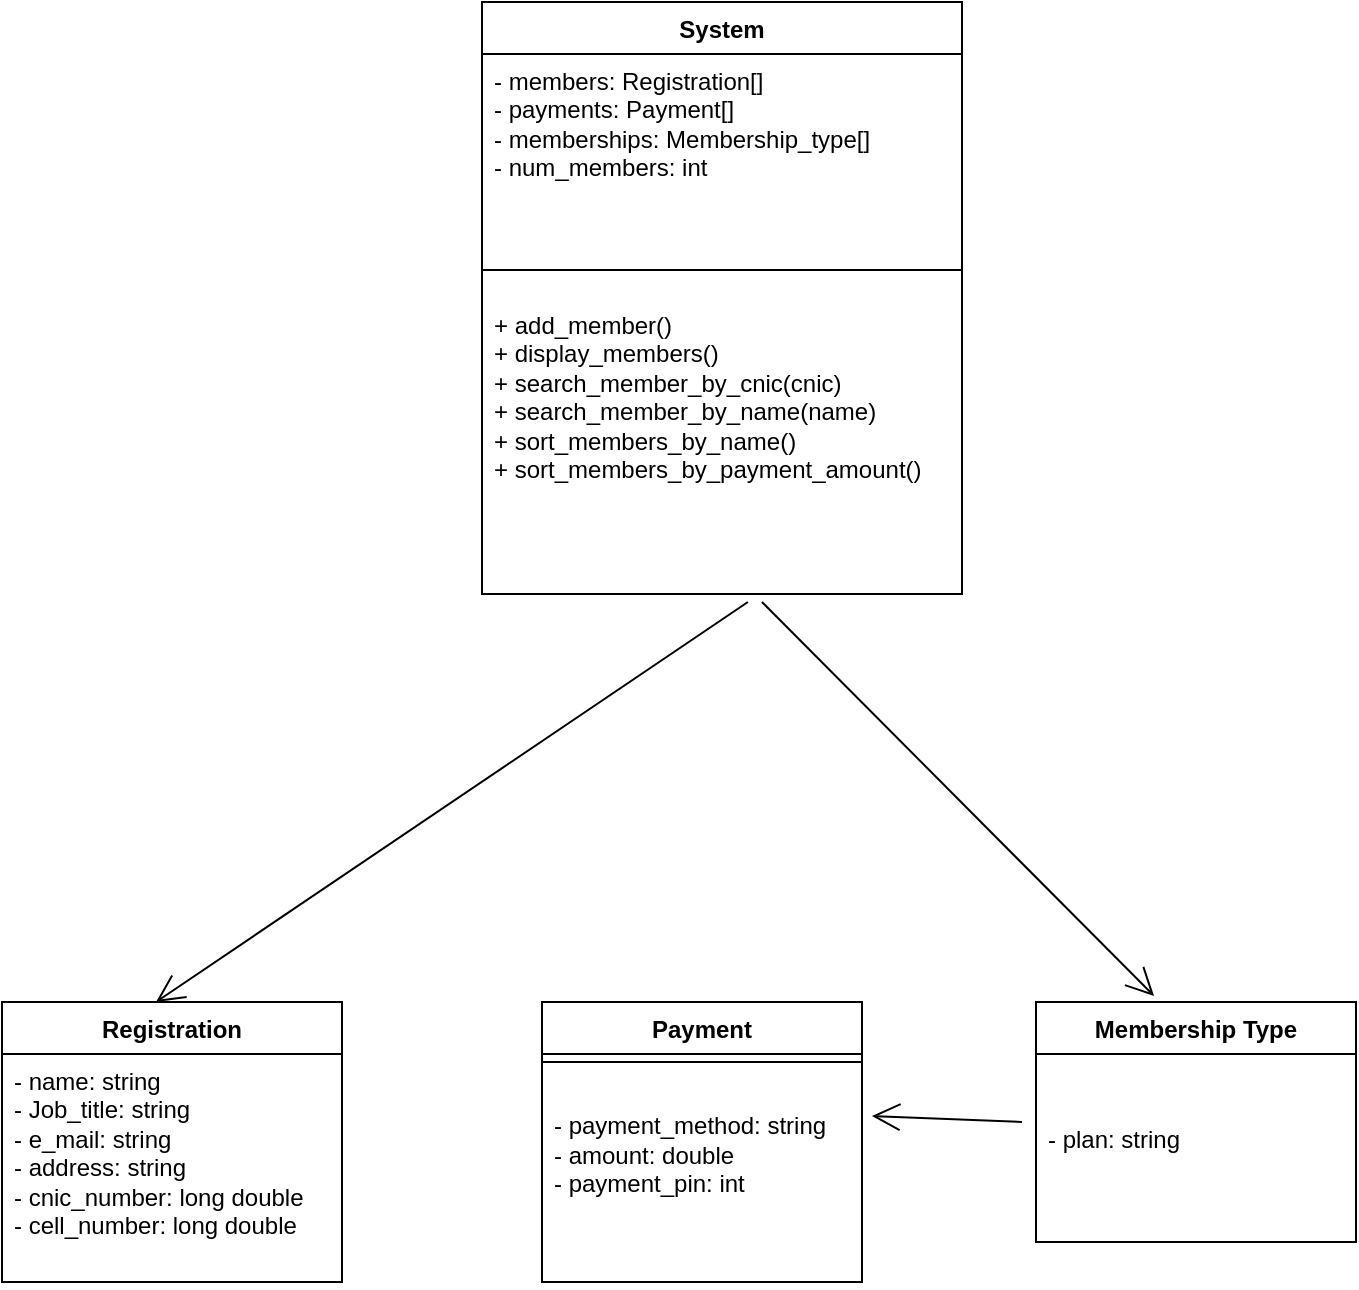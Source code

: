 <mxfile version="27.1.3">
  <diagram name="Page-1" id="PnO2lWLsIGauyi4xG7BS">
    <mxGraphModel dx="1307" dy="1716" grid="1" gridSize="10" guides="1" tooltips="1" connect="1" arrows="1" fold="1" page="1" pageScale="1" pageWidth="827" pageHeight="1169" math="0" shadow="0">
      <root>
        <mxCell id="0" />
        <mxCell id="1" parent="0" />
        <mxCell id="mWiq-TlII9zcLs66N9Nr-1" value="Registration" style="swimlane;fontStyle=1;align=center;verticalAlign=top;childLayout=stackLayout;horizontal=1;startSize=26;horizontalStack=0;resizeParent=1;resizeParentMax=0;resizeLast=0;collapsible=1;marginBottom=0;whiteSpace=wrap;html=1;" vertex="1" parent="1">
          <mxGeometry x="150" y="80" width="170" height="140" as="geometry" />
        </mxCell>
        <mxCell id="mWiq-TlII9zcLs66N9Nr-2" value="&lt;div&gt;&lt;span style=&quot;background-color: transparent; color: light-dark(rgb(0, 0, 0), rgb(255, 255, 255));&quot;&gt;- name: string&lt;/span&gt;&lt;/div&gt;&lt;div&gt;- Job_title: string&lt;/div&gt;&lt;div&gt;- e_mail: string&lt;/div&gt;&lt;div&gt;- address: string&lt;/div&gt;&lt;div&gt;- cnic_number: long double&lt;/div&gt;&lt;div&gt;- cell_number: long double&lt;/div&gt;" style="text;strokeColor=none;fillColor=none;align=left;verticalAlign=top;spacingLeft=4;spacingRight=4;overflow=hidden;rotatable=0;points=[[0,0.5],[1,0.5]];portConstraint=eastwest;whiteSpace=wrap;html=1;" vertex="1" parent="mWiq-TlII9zcLs66N9Nr-1">
          <mxGeometry y="26" width="170" height="114" as="geometry" />
        </mxCell>
        <mxCell id="mWiq-TlII9zcLs66N9Nr-10" value="Payment" style="swimlane;fontStyle=1;align=center;verticalAlign=top;childLayout=stackLayout;horizontal=1;startSize=26;horizontalStack=0;resizeParent=1;resizeParentMax=0;resizeLast=0;collapsible=1;marginBottom=0;whiteSpace=wrap;html=1;" vertex="1" parent="1">
          <mxGeometry x="420" y="80" width="160" height="140" as="geometry" />
        </mxCell>
        <mxCell id="mWiq-TlII9zcLs66N9Nr-12" value="" style="line;strokeWidth=1;fillColor=none;align=left;verticalAlign=middle;spacingTop=-1;spacingLeft=3;spacingRight=3;rotatable=0;labelPosition=right;points=[];portConstraint=eastwest;strokeColor=inherit;" vertex="1" parent="mWiq-TlII9zcLs66N9Nr-10">
          <mxGeometry y="26" width="160" height="8" as="geometry" />
        </mxCell>
        <mxCell id="mWiq-TlII9zcLs66N9Nr-13" value="&lt;div&gt;&lt;span style=&quot;background-color: transparent; color: light-dark(rgb(0, 0, 0), rgb(255, 255, 255));&quot;&gt;&lt;br&gt;&lt;/span&gt;&lt;/div&gt;&lt;div&gt;&lt;span style=&quot;background-color: transparent; color: light-dark(rgb(0, 0, 0), rgb(255, 255, 255));&quot;&gt;- payment_method: string&lt;/span&gt;&lt;/div&gt;&lt;div&gt;- amount: double&lt;/div&gt;&lt;div&gt;- payment_pin: int&lt;/div&gt;&lt;div&gt;&lt;br&gt;&lt;/div&gt;" style="text;strokeColor=none;fillColor=none;align=left;verticalAlign=top;spacingLeft=4;spacingRight=4;overflow=hidden;rotatable=0;points=[[0,0.5],[1,0.5]];portConstraint=eastwest;whiteSpace=wrap;html=1;" vertex="1" parent="mWiq-TlII9zcLs66N9Nr-10">
          <mxGeometry y="34" width="160" height="106" as="geometry" />
        </mxCell>
        <mxCell id="mWiq-TlII9zcLs66N9Nr-14" value="Membership Type" style="swimlane;fontStyle=1;align=center;verticalAlign=top;childLayout=stackLayout;horizontal=1;startSize=26;horizontalStack=0;resizeParent=1;resizeParentMax=0;resizeLast=0;collapsible=1;marginBottom=0;whiteSpace=wrap;html=1;" vertex="1" parent="1">
          <mxGeometry x="667" y="80" width="160" height="120" as="geometry" />
        </mxCell>
        <mxCell id="mWiq-TlII9zcLs66N9Nr-15" value="&lt;br&gt;&lt;div&gt;&amp;nbsp;&lt;/div&gt;&lt;div&gt;&lt;span style=&quot;background-color: transparent; color: light-dark(rgb(0, 0, 0), rgb(255, 255, 255));&quot;&gt;- plan: string&lt;/span&gt;&lt;/div&gt;&lt;div&gt;&lt;br&gt;&lt;/div&gt;" style="text;strokeColor=none;fillColor=none;align=left;verticalAlign=top;spacingLeft=4;spacingRight=4;overflow=hidden;rotatable=0;points=[[0,0.5],[1,0.5]];portConstraint=eastwest;whiteSpace=wrap;html=1;" vertex="1" parent="mWiq-TlII9zcLs66N9Nr-14">
          <mxGeometry y="26" width="160" height="94" as="geometry" />
        </mxCell>
        <mxCell id="mWiq-TlII9zcLs66N9Nr-24" value="System" style="swimlane;fontStyle=1;align=center;verticalAlign=top;childLayout=stackLayout;horizontal=1;startSize=26;horizontalStack=0;resizeParent=1;resizeParentMax=0;resizeLast=0;collapsible=1;marginBottom=0;whiteSpace=wrap;html=1;" vertex="1" parent="1">
          <mxGeometry x="390" y="-420" width="240" height="296" as="geometry" />
        </mxCell>
        <mxCell id="mWiq-TlII9zcLs66N9Nr-25" value="&lt;div&gt;- members: Registration[]&lt;/div&gt;&lt;div&gt;- payments: Payment[]&lt;/div&gt;&lt;div&gt;- memberships: Membership_type[]&lt;/div&gt;&lt;div&gt;- num_members: int&lt;/div&gt;" style="text;strokeColor=none;fillColor=none;align=left;verticalAlign=top;spacingLeft=4;spacingRight=4;overflow=hidden;rotatable=0;points=[[0,0.5],[1,0.5]];portConstraint=eastwest;whiteSpace=wrap;html=1;" vertex="1" parent="mWiq-TlII9zcLs66N9Nr-24">
          <mxGeometry y="26" width="240" height="94" as="geometry" />
        </mxCell>
        <mxCell id="mWiq-TlII9zcLs66N9Nr-26" value="" style="line;strokeWidth=1;fillColor=none;align=left;verticalAlign=middle;spacingTop=-1;spacingLeft=3;spacingRight=3;rotatable=0;labelPosition=right;points=[];portConstraint=eastwest;strokeColor=inherit;" vertex="1" parent="mWiq-TlII9zcLs66N9Nr-24">
          <mxGeometry y="120" width="240" height="28" as="geometry" />
        </mxCell>
        <mxCell id="mWiq-TlII9zcLs66N9Nr-27" value="&lt;div&gt;+ add_member()&lt;/div&gt;&lt;div&gt;+ display_members()&lt;/div&gt;&lt;div&gt;+ search_member_by_cnic(cnic)&lt;/div&gt;&lt;div&gt;+ search_member_by_name(name)&lt;/div&gt;&lt;div&gt;+ sort_members_by_name()&lt;/div&gt;&lt;div&gt;+ sort_members_by_payment_amount()&lt;/div&gt;" style="text;strokeColor=none;fillColor=none;align=left;verticalAlign=top;spacingLeft=4;spacingRight=4;overflow=hidden;rotatable=0;points=[[0,0.5],[1,0.5]];portConstraint=eastwest;whiteSpace=wrap;html=1;" vertex="1" parent="mWiq-TlII9zcLs66N9Nr-24">
          <mxGeometry y="148" width="240" height="148" as="geometry" />
        </mxCell>
        <mxCell id="mWiq-TlII9zcLs66N9Nr-28" value="" style="endArrow=open;endFill=1;endSize=12;html=1;rounded=0;exitX=0.554;exitY=1.027;exitDx=0;exitDy=0;exitPerimeter=0;entryX=0.453;entryY=0;entryDx=0;entryDy=0;entryPerimeter=0;" edge="1" parent="1" source="mWiq-TlII9zcLs66N9Nr-27" target="mWiq-TlII9zcLs66N9Nr-1">
          <mxGeometry width="160" relative="1" as="geometry">
            <mxPoint x="360" y="-70" as="sourcePoint" />
            <mxPoint x="520" y="-70" as="targetPoint" />
          </mxGeometry>
        </mxCell>
        <mxCell id="mWiq-TlII9zcLs66N9Nr-29" value="" style="endArrow=open;endFill=1;endSize=12;html=1;rounded=0;entryX=0.369;entryY=-0.025;entryDx=0;entryDy=0;entryPerimeter=0;" edge="1" parent="1" target="mWiq-TlII9zcLs66N9Nr-14">
          <mxGeometry width="160" relative="1" as="geometry">
            <mxPoint x="530" y="-120" as="sourcePoint" />
            <mxPoint x="560" y="-10" as="targetPoint" />
          </mxGeometry>
        </mxCell>
        <mxCell id="mWiq-TlII9zcLs66N9Nr-30" value="" style="endArrow=open;endFill=1;endSize=12;html=1;rounded=0;entryX=1.031;entryY=0.217;entryDx=0;entryDy=0;entryPerimeter=0;" edge="1" parent="1" target="mWiq-TlII9zcLs66N9Nr-13">
          <mxGeometry width="160" relative="1" as="geometry">
            <mxPoint x="660" y="140" as="sourcePoint" />
            <mxPoint x="690" y="70" as="targetPoint" />
          </mxGeometry>
        </mxCell>
      </root>
    </mxGraphModel>
  </diagram>
</mxfile>
